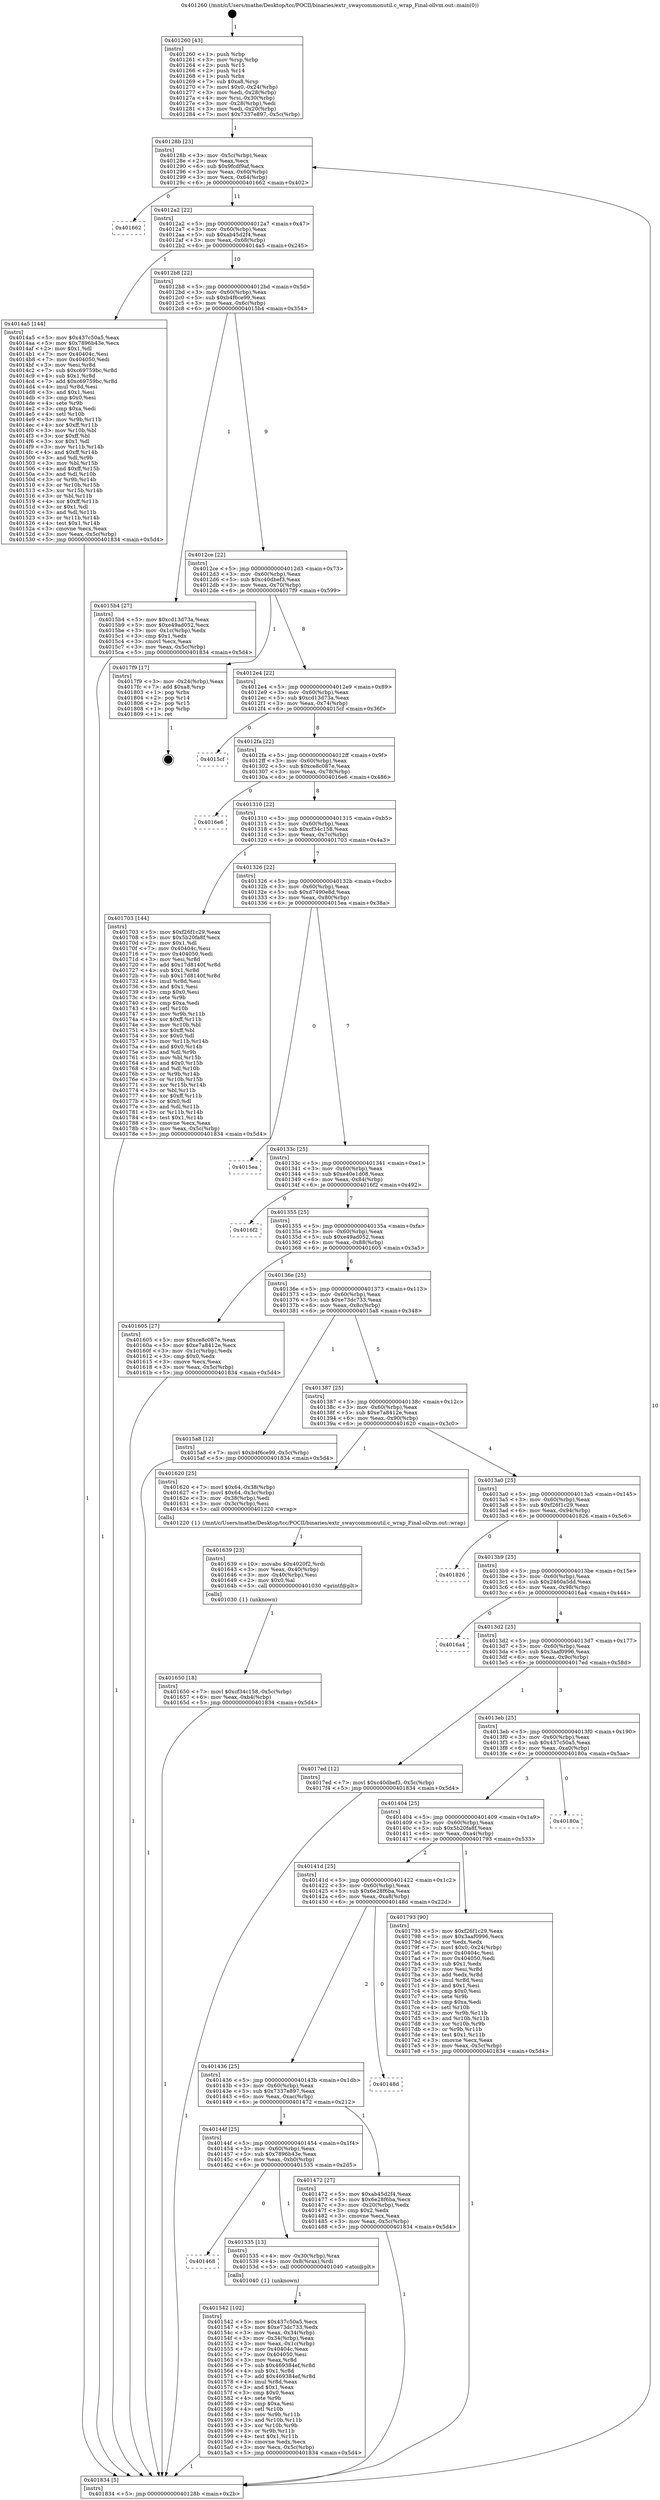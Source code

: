 digraph "0x401260" {
  label = "0x401260 (/mnt/c/Users/mathe/Desktop/tcc/POCII/binaries/extr_swaycommonutil.c_wrap_Final-ollvm.out::main(0))"
  labelloc = "t"
  node[shape=record]

  Entry [label="",width=0.3,height=0.3,shape=circle,fillcolor=black,style=filled]
  "0x40128b" [label="{
     0x40128b [23]\l
     | [instrs]\l
     &nbsp;&nbsp;0x40128b \<+3\>: mov -0x5c(%rbp),%eax\l
     &nbsp;&nbsp;0x40128e \<+2\>: mov %eax,%ecx\l
     &nbsp;&nbsp;0x401290 \<+6\>: sub $0x9fcdf9af,%ecx\l
     &nbsp;&nbsp;0x401296 \<+3\>: mov %eax,-0x60(%rbp)\l
     &nbsp;&nbsp;0x401299 \<+3\>: mov %ecx,-0x64(%rbp)\l
     &nbsp;&nbsp;0x40129c \<+6\>: je 0000000000401662 \<main+0x402\>\l
  }"]
  "0x401662" [label="{
     0x401662\l
  }", style=dashed]
  "0x4012a2" [label="{
     0x4012a2 [22]\l
     | [instrs]\l
     &nbsp;&nbsp;0x4012a2 \<+5\>: jmp 00000000004012a7 \<main+0x47\>\l
     &nbsp;&nbsp;0x4012a7 \<+3\>: mov -0x60(%rbp),%eax\l
     &nbsp;&nbsp;0x4012aa \<+5\>: sub $0xab45d2f4,%eax\l
     &nbsp;&nbsp;0x4012af \<+3\>: mov %eax,-0x68(%rbp)\l
     &nbsp;&nbsp;0x4012b2 \<+6\>: je 00000000004014a5 \<main+0x245\>\l
  }"]
  Exit [label="",width=0.3,height=0.3,shape=circle,fillcolor=black,style=filled,peripheries=2]
  "0x4014a5" [label="{
     0x4014a5 [144]\l
     | [instrs]\l
     &nbsp;&nbsp;0x4014a5 \<+5\>: mov $0x437c50a5,%eax\l
     &nbsp;&nbsp;0x4014aa \<+5\>: mov $0x7896b43e,%ecx\l
     &nbsp;&nbsp;0x4014af \<+2\>: mov $0x1,%dl\l
     &nbsp;&nbsp;0x4014b1 \<+7\>: mov 0x40404c,%esi\l
     &nbsp;&nbsp;0x4014b8 \<+7\>: mov 0x404050,%edi\l
     &nbsp;&nbsp;0x4014bf \<+3\>: mov %esi,%r8d\l
     &nbsp;&nbsp;0x4014c2 \<+7\>: sub $0xc69759bc,%r8d\l
     &nbsp;&nbsp;0x4014c9 \<+4\>: sub $0x1,%r8d\l
     &nbsp;&nbsp;0x4014cd \<+7\>: add $0xc69759bc,%r8d\l
     &nbsp;&nbsp;0x4014d4 \<+4\>: imul %r8d,%esi\l
     &nbsp;&nbsp;0x4014d8 \<+3\>: and $0x1,%esi\l
     &nbsp;&nbsp;0x4014db \<+3\>: cmp $0x0,%esi\l
     &nbsp;&nbsp;0x4014de \<+4\>: sete %r9b\l
     &nbsp;&nbsp;0x4014e2 \<+3\>: cmp $0xa,%edi\l
     &nbsp;&nbsp;0x4014e5 \<+4\>: setl %r10b\l
     &nbsp;&nbsp;0x4014e9 \<+3\>: mov %r9b,%r11b\l
     &nbsp;&nbsp;0x4014ec \<+4\>: xor $0xff,%r11b\l
     &nbsp;&nbsp;0x4014f0 \<+3\>: mov %r10b,%bl\l
     &nbsp;&nbsp;0x4014f3 \<+3\>: xor $0xff,%bl\l
     &nbsp;&nbsp;0x4014f6 \<+3\>: xor $0x1,%dl\l
     &nbsp;&nbsp;0x4014f9 \<+3\>: mov %r11b,%r14b\l
     &nbsp;&nbsp;0x4014fc \<+4\>: and $0xff,%r14b\l
     &nbsp;&nbsp;0x401500 \<+3\>: and %dl,%r9b\l
     &nbsp;&nbsp;0x401503 \<+3\>: mov %bl,%r15b\l
     &nbsp;&nbsp;0x401506 \<+4\>: and $0xff,%r15b\l
     &nbsp;&nbsp;0x40150a \<+3\>: and %dl,%r10b\l
     &nbsp;&nbsp;0x40150d \<+3\>: or %r9b,%r14b\l
     &nbsp;&nbsp;0x401510 \<+3\>: or %r10b,%r15b\l
     &nbsp;&nbsp;0x401513 \<+3\>: xor %r15b,%r14b\l
     &nbsp;&nbsp;0x401516 \<+3\>: or %bl,%r11b\l
     &nbsp;&nbsp;0x401519 \<+4\>: xor $0xff,%r11b\l
     &nbsp;&nbsp;0x40151d \<+3\>: or $0x1,%dl\l
     &nbsp;&nbsp;0x401520 \<+3\>: and %dl,%r11b\l
     &nbsp;&nbsp;0x401523 \<+3\>: or %r11b,%r14b\l
     &nbsp;&nbsp;0x401526 \<+4\>: test $0x1,%r14b\l
     &nbsp;&nbsp;0x40152a \<+3\>: cmovne %ecx,%eax\l
     &nbsp;&nbsp;0x40152d \<+3\>: mov %eax,-0x5c(%rbp)\l
     &nbsp;&nbsp;0x401530 \<+5\>: jmp 0000000000401834 \<main+0x5d4\>\l
  }"]
  "0x4012b8" [label="{
     0x4012b8 [22]\l
     | [instrs]\l
     &nbsp;&nbsp;0x4012b8 \<+5\>: jmp 00000000004012bd \<main+0x5d\>\l
     &nbsp;&nbsp;0x4012bd \<+3\>: mov -0x60(%rbp),%eax\l
     &nbsp;&nbsp;0x4012c0 \<+5\>: sub $0xb4f6ce99,%eax\l
     &nbsp;&nbsp;0x4012c5 \<+3\>: mov %eax,-0x6c(%rbp)\l
     &nbsp;&nbsp;0x4012c8 \<+6\>: je 00000000004015b4 \<main+0x354\>\l
  }"]
  "0x401650" [label="{
     0x401650 [18]\l
     | [instrs]\l
     &nbsp;&nbsp;0x401650 \<+7\>: movl $0xcf34c158,-0x5c(%rbp)\l
     &nbsp;&nbsp;0x401657 \<+6\>: mov %eax,-0xb4(%rbp)\l
     &nbsp;&nbsp;0x40165d \<+5\>: jmp 0000000000401834 \<main+0x5d4\>\l
  }"]
  "0x4015b4" [label="{
     0x4015b4 [27]\l
     | [instrs]\l
     &nbsp;&nbsp;0x4015b4 \<+5\>: mov $0xcd13d73a,%eax\l
     &nbsp;&nbsp;0x4015b9 \<+5\>: mov $0xe49ad052,%ecx\l
     &nbsp;&nbsp;0x4015be \<+3\>: mov -0x1c(%rbp),%edx\l
     &nbsp;&nbsp;0x4015c1 \<+3\>: cmp $0x1,%edx\l
     &nbsp;&nbsp;0x4015c4 \<+3\>: cmovl %ecx,%eax\l
     &nbsp;&nbsp;0x4015c7 \<+3\>: mov %eax,-0x5c(%rbp)\l
     &nbsp;&nbsp;0x4015ca \<+5\>: jmp 0000000000401834 \<main+0x5d4\>\l
  }"]
  "0x4012ce" [label="{
     0x4012ce [22]\l
     | [instrs]\l
     &nbsp;&nbsp;0x4012ce \<+5\>: jmp 00000000004012d3 \<main+0x73\>\l
     &nbsp;&nbsp;0x4012d3 \<+3\>: mov -0x60(%rbp),%eax\l
     &nbsp;&nbsp;0x4012d6 \<+5\>: sub $0xc40dbef3,%eax\l
     &nbsp;&nbsp;0x4012db \<+3\>: mov %eax,-0x70(%rbp)\l
     &nbsp;&nbsp;0x4012de \<+6\>: je 00000000004017f9 \<main+0x599\>\l
  }"]
  "0x401639" [label="{
     0x401639 [23]\l
     | [instrs]\l
     &nbsp;&nbsp;0x401639 \<+10\>: movabs $0x4020f2,%rdi\l
     &nbsp;&nbsp;0x401643 \<+3\>: mov %eax,-0x40(%rbp)\l
     &nbsp;&nbsp;0x401646 \<+3\>: mov -0x40(%rbp),%esi\l
     &nbsp;&nbsp;0x401649 \<+2\>: mov $0x0,%al\l
     &nbsp;&nbsp;0x40164b \<+5\>: call 0000000000401030 \<printf@plt\>\l
     | [calls]\l
     &nbsp;&nbsp;0x401030 \{1\} (unknown)\l
  }"]
  "0x4017f9" [label="{
     0x4017f9 [17]\l
     | [instrs]\l
     &nbsp;&nbsp;0x4017f9 \<+3\>: mov -0x24(%rbp),%eax\l
     &nbsp;&nbsp;0x4017fc \<+7\>: add $0xa8,%rsp\l
     &nbsp;&nbsp;0x401803 \<+1\>: pop %rbx\l
     &nbsp;&nbsp;0x401804 \<+2\>: pop %r14\l
     &nbsp;&nbsp;0x401806 \<+2\>: pop %r15\l
     &nbsp;&nbsp;0x401808 \<+1\>: pop %rbp\l
     &nbsp;&nbsp;0x401809 \<+1\>: ret\l
  }"]
  "0x4012e4" [label="{
     0x4012e4 [22]\l
     | [instrs]\l
     &nbsp;&nbsp;0x4012e4 \<+5\>: jmp 00000000004012e9 \<main+0x89\>\l
     &nbsp;&nbsp;0x4012e9 \<+3\>: mov -0x60(%rbp),%eax\l
     &nbsp;&nbsp;0x4012ec \<+5\>: sub $0xcd13d73a,%eax\l
     &nbsp;&nbsp;0x4012f1 \<+3\>: mov %eax,-0x74(%rbp)\l
     &nbsp;&nbsp;0x4012f4 \<+6\>: je 00000000004015cf \<main+0x36f\>\l
  }"]
  "0x401542" [label="{
     0x401542 [102]\l
     | [instrs]\l
     &nbsp;&nbsp;0x401542 \<+5\>: mov $0x437c50a5,%ecx\l
     &nbsp;&nbsp;0x401547 \<+5\>: mov $0xe73dc733,%edx\l
     &nbsp;&nbsp;0x40154c \<+3\>: mov %eax,-0x34(%rbp)\l
     &nbsp;&nbsp;0x40154f \<+3\>: mov -0x34(%rbp),%eax\l
     &nbsp;&nbsp;0x401552 \<+3\>: mov %eax,-0x1c(%rbp)\l
     &nbsp;&nbsp;0x401555 \<+7\>: mov 0x40404c,%eax\l
     &nbsp;&nbsp;0x40155c \<+7\>: mov 0x404050,%esi\l
     &nbsp;&nbsp;0x401563 \<+3\>: mov %eax,%r8d\l
     &nbsp;&nbsp;0x401566 \<+7\>: sub $0x469384ef,%r8d\l
     &nbsp;&nbsp;0x40156d \<+4\>: sub $0x1,%r8d\l
     &nbsp;&nbsp;0x401571 \<+7\>: add $0x469384ef,%r8d\l
     &nbsp;&nbsp;0x401578 \<+4\>: imul %r8d,%eax\l
     &nbsp;&nbsp;0x40157c \<+3\>: and $0x1,%eax\l
     &nbsp;&nbsp;0x40157f \<+3\>: cmp $0x0,%eax\l
     &nbsp;&nbsp;0x401582 \<+4\>: sete %r9b\l
     &nbsp;&nbsp;0x401586 \<+3\>: cmp $0xa,%esi\l
     &nbsp;&nbsp;0x401589 \<+4\>: setl %r10b\l
     &nbsp;&nbsp;0x40158d \<+3\>: mov %r9b,%r11b\l
     &nbsp;&nbsp;0x401590 \<+3\>: and %r10b,%r11b\l
     &nbsp;&nbsp;0x401593 \<+3\>: xor %r10b,%r9b\l
     &nbsp;&nbsp;0x401596 \<+3\>: or %r9b,%r11b\l
     &nbsp;&nbsp;0x401599 \<+4\>: test $0x1,%r11b\l
     &nbsp;&nbsp;0x40159d \<+3\>: cmovne %edx,%ecx\l
     &nbsp;&nbsp;0x4015a0 \<+3\>: mov %ecx,-0x5c(%rbp)\l
     &nbsp;&nbsp;0x4015a3 \<+5\>: jmp 0000000000401834 \<main+0x5d4\>\l
  }"]
  "0x4015cf" [label="{
     0x4015cf\l
  }", style=dashed]
  "0x4012fa" [label="{
     0x4012fa [22]\l
     | [instrs]\l
     &nbsp;&nbsp;0x4012fa \<+5\>: jmp 00000000004012ff \<main+0x9f\>\l
     &nbsp;&nbsp;0x4012ff \<+3\>: mov -0x60(%rbp),%eax\l
     &nbsp;&nbsp;0x401302 \<+5\>: sub $0xce8c087e,%eax\l
     &nbsp;&nbsp;0x401307 \<+3\>: mov %eax,-0x78(%rbp)\l
     &nbsp;&nbsp;0x40130a \<+6\>: je 00000000004016e6 \<main+0x486\>\l
  }"]
  "0x401468" [label="{
     0x401468\l
  }", style=dashed]
  "0x4016e6" [label="{
     0x4016e6\l
  }", style=dashed]
  "0x401310" [label="{
     0x401310 [22]\l
     | [instrs]\l
     &nbsp;&nbsp;0x401310 \<+5\>: jmp 0000000000401315 \<main+0xb5\>\l
     &nbsp;&nbsp;0x401315 \<+3\>: mov -0x60(%rbp),%eax\l
     &nbsp;&nbsp;0x401318 \<+5\>: sub $0xcf34c158,%eax\l
     &nbsp;&nbsp;0x40131d \<+3\>: mov %eax,-0x7c(%rbp)\l
     &nbsp;&nbsp;0x401320 \<+6\>: je 0000000000401703 \<main+0x4a3\>\l
  }"]
  "0x401535" [label="{
     0x401535 [13]\l
     | [instrs]\l
     &nbsp;&nbsp;0x401535 \<+4\>: mov -0x30(%rbp),%rax\l
     &nbsp;&nbsp;0x401539 \<+4\>: mov 0x8(%rax),%rdi\l
     &nbsp;&nbsp;0x40153d \<+5\>: call 0000000000401040 \<atoi@plt\>\l
     | [calls]\l
     &nbsp;&nbsp;0x401040 \{1\} (unknown)\l
  }"]
  "0x401703" [label="{
     0x401703 [144]\l
     | [instrs]\l
     &nbsp;&nbsp;0x401703 \<+5\>: mov $0xf26f1c29,%eax\l
     &nbsp;&nbsp;0x401708 \<+5\>: mov $0x5b20fa8f,%ecx\l
     &nbsp;&nbsp;0x40170d \<+2\>: mov $0x1,%dl\l
     &nbsp;&nbsp;0x40170f \<+7\>: mov 0x40404c,%esi\l
     &nbsp;&nbsp;0x401716 \<+7\>: mov 0x404050,%edi\l
     &nbsp;&nbsp;0x40171d \<+3\>: mov %esi,%r8d\l
     &nbsp;&nbsp;0x401720 \<+7\>: add $0x17d8140f,%r8d\l
     &nbsp;&nbsp;0x401727 \<+4\>: sub $0x1,%r8d\l
     &nbsp;&nbsp;0x40172b \<+7\>: sub $0x17d8140f,%r8d\l
     &nbsp;&nbsp;0x401732 \<+4\>: imul %r8d,%esi\l
     &nbsp;&nbsp;0x401736 \<+3\>: and $0x1,%esi\l
     &nbsp;&nbsp;0x401739 \<+3\>: cmp $0x0,%esi\l
     &nbsp;&nbsp;0x40173c \<+4\>: sete %r9b\l
     &nbsp;&nbsp;0x401740 \<+3\>: cmp $0xa,%edi\l
     &nbsp;&nbsp;0x401743 \<+4\>: setl %r10b\l
     &nbsp;&nbsp;0x401747 \<+3\>: mov %r9b,%r11b\l
     &nbsp;&nbsp;0x40174a \<+4\>: xor $0xff,%r11b\l
     &nbsp;&nbsp;0x40174e \<+3\>: mov %r10b,%bl\l
     &nbsp;&nbsp;0x401751 \<+3\>: xor $0xff,%bl\l
     &nbsp;&nbsp;0x401754 \<+3\>: xor $0x0,%dl\l
     &nbsp;&nbsp;0x401757 \<+3\>: mov %r11b,%r14b\l
     &nbsp;&nbsp;0x40175a \<+4\>: and $0x0,%r14b\l
     &nbsp;&nbsp;0x40175e \<+3\>: and %dl,%r9b\l
     &nbsp;&nbsp;0x401761 \<+3\>: mov %bl,%r15b\l
     &nbsp;&nbsp;0x401764 \<+4\>: and $0x0,%r15b\l
     &nbsp;&nbsp;0x401768 \<+3\>: and %dl,%r10b\l
     &nbsp;&nbsp;0x40176b \<+3\>: or %r9b,%r14b\l
     &nbsp;&nbsp;0x40176e \<+3\>: or %r10b,%r15b\l
     &nbsp;&nbsp;0x401771 \<+3\>: xor %r15b,%r14b\l
     &nbsp;&nbsp;0x401774 \<+3\>: or %bl,%r11b\l
     &nbsp;&nbsp;0x401777 \<+4\>: xor $0xff,%r11b\l
     &nbsp;&nbsp;0x40177b \<+3\>: or $0x0,%dl\l
     &nbsp;&nbsp;0x40177e \<+3\>: and %dl,%r11b\l
     &nbsp;&nbsp;0x401781 \<+3\>: or %r11b,%r14b\l
     &nbsp;&nbsp;0x401784 \<+4\>: test $0x1,%r14b\l
     &nbsp;&nbsp;0x401788 \<+3\>: cmovne %ecx,%eax\l
     &nbsp;&nbsp;0x40178b \<+3\>: mov %eax,-0x5c(%rbp)\l
     &nbsp;&nbsp;0x40178e \<+5\>: jmp 0000000000401834 \<main+0x5d4\>\l
  }"]
  "0x401326" [label="{
     0x401326 [22]\l
     | [instrs]\l
     &nbsp;&nbsp;0x401326 \<+5\>: jmp 000000000040132b \<main+0xcb\>\l
     &nbsp;&nbsp;0x40132b \<+3\>: mov -0x60(%rbp),%eax\l
     &nbsp;&nbsp;0x40132e \<+5\>: sub $0xd7490e8d,%eax\l
     &nbsp;&nbsp;0x401333 \<+3\>: mov %eax,-0x80(%rbp)\l
     &nbsp;&nbsp;0x401336 \<+6\>: je 00000000004015ea \<main+0x38a\>\l
  }"]
  "0x401260" [label="{
     0x401260 [43]\l
     | [instrs]\l
     &nbsp;&nbsp;0x401260 \<+1\>: push %rbp\l
     &nbsp;&nbsp;0x401261 \<+3\>: mov %rsp,%rbp\l
     &nbsp;&nbsp;0x401264 \<+2\>: push %r15\l
     &nbsp;&nbsp;0x401266 \<+2\>: push %r14\l
     &nbsp;&nbsp;0x401268 \<+1\>: push %rbx\l
     &nbsp;&nbsp;0x401269 \<+7\>: sub $0xa8,%rsp\l
     &nbsp;&nbsp;0x401270 \<+7\>: movl $0x0,-0x24(%rbp)\l
     &nbsp;&nbsp;0x401277 \<+3\>: mov %edi,-0x28(%rbp)\l
     &nbsp;&nbsp;0x40127a \<+4\>: mov %rsi,-0x30(%rbp)\l
     &nbsp;&nbsp;0x40127e \<+3\>: mov -0x28(%rbp),%edi\l
     &nbsp;&nbsp;0x401281 \<+3\>: mov %edi,-0x20(%rbp)\l
     &nbsp;&nbsp;0x401284 \<+7\>: movl $0x7337e897,-0x5c(%rbp)\l
  }"]
  "0x4015ea" [label="{
     0x4015ea\l
  }", style=dashed]
  "0x40133c" [label="{
     0x40133c [25]\l
     | [instrs]\l
     &nbsp;&nbsp;0x40133c \<+5\>: jmp 0000000000401341 \<main+0xe1\>\l
     &nbsp;&nbsp;0x401341 \<+3\>: mov -0x60(%rbp),%eax\l
     &nbsp;&nbsp;0x401344 \<+5\>: sub $0xe40e1d08,%eax\l
     &nbsp;&nbsp;0x401349 \<+6\>: mov %eax,-0x84(%rbp)\l
     &nbsp;&nbsp;0x40134f \<+6\>: je 00000000004016f2 \<main+0x492\>\l
  }"]
  "0x401834" [label="{
     0x401834 [5]\l
     | [instrs]\l
     &nbsp;&nbsp;0x401834 \<+5\>: jmp 000000000040128b \<main+0x2b\>\l
  }"]
  "0x4016f2" [label="{
     0x4016f2\l
  }", style=dashed]
  "0x401355" [label="{
     0x401355 [25]\l
     | [instrs]\l
     &nbsp;&nbsp;0x401355 \<+5\>: jmp 000000000040135a \<main+0xfa\>\l
     &nbsp;&nbsp;0x40135a \<+3\>: mov -0x60(%rbp),%eax\l
     &nbsp;&nbsp;0x40135d \<+5\>: sub $0xe49ad052,%eax\l
     &nbsp;&nbsp;0x401362 \<+6\>: mov %eax,-0x88(%rbp)\l
     &nbsp;&nbsp;0x401368 \<+6\>: je 0000000000401605 \<main+0x3a5\>\l
  }"]
  "0x40144f" [label="{
     0x40144f [25]\l
     | [instrs]\l
     &nbsp;&nbsp;0x40144f \<+5\>: jmp 0000000000401454 \<main+0x1f4\>\l
     &nbsp;&nbsp;0x401454 \<+3\>: mov -0x60(%rbp),%eax\l
     &nbsp;&nbsp;0x401457 \<+5\>: sub $0x7896b43e,%eax\l
     &nbsp;&nbsp;0x40145c \<+6\>: mov %eax,-0xb0(%rbp)\l
     &nbsp;&nbsp;0x401462 \<+6\>: je 0000000000401535 \<main+0x2d5\>\l
  }"]
  "0x401605" [label="{
     0x401605 [27]\l
     | [instrs]\l
     &nbsp;&nbsp;0x401605 \<+5\>: mov $0xce8c087e,%eax\l
     &nbsp;&nbsp;0x40160a \<+5\>: mov $0xe7a8412e,%ecx\l
     &nbsp;&nbsp;0x40160f \<+3\>: mov -0x1c(%rbp),%edx\l
     &nbsp;&nbsp;0x401612 \<+3\>: cmp $0x0,%edx\l
     &nbsp;&nbsp;0x401615 \<+3\>: cmove %ecx,%eax\l
     &nbsp;&nbsp;0x401618 \<+3\>: mov %eax,-0x5c(%rbp)\l
     &nbsp;&nbsp;0x40161b \<+5\>: jmp 0000000000401834 \<main+0x5d4\>\l
  }"]
  "0x40136e" [label="{
     0x40136e [25]\l
     | [instrs]\l
     &nbsp;&nbsp;0x40136e \<+5\>: jmp 0000000000401373 \<main+0x113\>\l
     &nbsp;&nbsp;0x401373 \<+3\>: mov -0x60(%rbp),%eax\l
     &nbsp;&nbsp;0x401376 \<+5\>: sub $0xe73dc733,%eax\l
     &nbsp;&nbsp;0x40137b \<+6\>: mov %eax,-0x8c(%rbp)\l
     &nbsp;&nbsp;0x401381 \<+6\>: je 00000000004015a8 \<main+0x348\>\l
  }"]
  "0x401472" [label="{
     0x401472 [27]\l
     | [instrs]\l
     &nbsp;&nbsp;0x401472 \<+5\>: mov $0xab45d2f4,%eax\l
     &nbsp;&nbsp;0x401477 \<+5\>: mov $0x6e28f6ba,%ecx\l
     &nbsp;&nbsp;0x40147c \<+3\>: mov -0x20(%rbp),%edx\l
     &nbsp;&nbsp;0x40147f \<+3\>: cmp $0x2,%edx\l
     &nbsp;&nbsp;0x401482 \<+3\>: cmovne %ecx,%eax\l
     &nbsp;&nbsp;0x401485 \<+3\>: mov %eax,-0x5c(%rbp)\l
     &nbsp;&nbsp;0x401488 \<+5\>: jmp 0000000000401834 \<main+0x5d4\>\l
  }"]
  "0x4015a8" [label="{
     0x4015a8 [12]\l
     | [instrs]\l
     &nbsp;&nbsp;0x4015a8 \<+7\>: movl $0xb4f6ce99,-0x5c(%rbp)\l
     &nbsp;&nbsp;0x4015af \<+5\>: jmp 0000000000401834 \<main+0x5d4\>\l
  }"]
  "0x401387" [label="{
     0x401387 [25]\l
     | [instrs]\l
     &nbsp;&nbsp;0x401387 \<+5\>: jmp 000000000040138c \<main+0x12c\>\l
     &nbsp;&nbsp;0x40138c \<+3\>: mov -0x60(%rbp),%eax\l
     &nbsp;&nbsp;0x40138f \<+5\>: sub $0xe7a8412e,%eax\l
     &nbsp;&nbsp;0x401394 \<+6\>: mov %eax,-0x90(%rbp)\l
     &nbsp;&nbsp;0x40139a \<+6\>: je 0000000000401620 \<main+0x3c0\>\l
  }"]
  "0x401436" [label="{
     0x401436 [25]\l
     | [instrs]\l
     &nbsp;&nbsp;0x401436 \<+5\>: jmp 000000000040143b \<main+0x1db\>\l
     &nbsp;&nbsp;0x40143b \<+3\>: mov -0x60(%rbp),%eax\l
     &nbsp;&nbsp;0x40143e \<+5\>: sub $0x7337e897,%eax\l
     &nbsp;&nbsp;0x401443 \<+6\>: mov %eax,-0xac(%rbp)\l
     &nbsp;&nbsp;0x401449 \<+6\>: je 0000000000401472 \<main+0x212\>\l
  }"]
  "0x401620" [label="{
     0x401620 [25]\l
     | [instrs]\l
     &nbsp;&nbsp;0x401620 \<+7\>: movl $0x64,-0x38(%rbp)\l
     &nbsp;&nbsp;0x401627 \<+7\>: movl $0x64,-0x3c(%rbp)\l
     &nbsp;&nbsp;0x40162e \<+3\>: mov -0x38(%rbp),%edi\l
     &nbsp;&nbsp;0x401631 \<+3\>: mov -0x3c(%rbp),%esi\l
     &nbsp;&nbsp;0x401634 \<+5\>: call 0000000000401220 \<wrap\>\l
     | [calls]\l
     &nbsp;&nbsp;0x401220 \{1\} (/mnt/c/Users/mathe/Desktop/tcc/POCII/binaries/extr_swaycommonutil.c_wrap_Final-ollvm.out::wrap)\l
  }"]
  "0x4013a0" [label="{
     0x4013a0 [25]\l
     | [instrs]\l
     &nbsp;&nbsp;0x4013a0 \<+5\>: jmp 00000000004013a5 \<main+0x145\>\l
     &nbsp;&nbsp;0x4013a5 \<+3\>: mov -0x60(%rbp),%eax\l
     &nbsp;&nbsp;0x4013a8 \<+5\>: sub $0xf26f1c29,%eax\l
     &nbsp;&nbsp;0x4013ad \<+6\>: mov %eax,-0x94(%rbp)\l
     &nbsp;&nbsp;0x4013b3 \<+6\>: je 0000000000401826 \<main+0x5c6\>\l
  }"]
  "0x40148d" [label="{
     0x40148d\l
  }", style=dashed]
  "0x401826" [label="{
     0x401826\l
  }", style=dashed]
  "0x4013b9" [label="{
     0x4013b9 [25]\l
     | [instrs]\l
     &nbsp;&nbsp;0x4013b9 \<+5\>: jmp 00000000004013be \<main+0x15e\>\l
     &nbsp;&nbsp;0x4013be \<+3\>: mov -0x60(%rbp),%eax\l
     &nbsp;&nbsp;0x4013c1 \<+5\>: sub $0x2460a5dd,%eax\l
     &nbsp;&nbsp;0x4013c6 \<+6\>: mov %eax,-0x98(%rbp)\l
     &nbsp;&nbsp;0x4013cc \<+6\>: je 00000000004016a4 \<main+0x444\>\l
  }"]
  "0x40141d" [label="{
     0x40141d [25]\l
     | [instrs]\l
     &nbsp;&nbsp;0x40141d \<+5\>: jmp 0000000000401422 \<main+0x1c2\>\l
     &nbsp;&nbsp;0x401422 \<+3\>: mov -0x60(%rbp),%eax\l
     &nbsp;&nbsp;0x401425 \<+5\>: sub $0x6e28f6ba,%eax\l
     &nbsp;&nbsp;0x40142a \<+6\>: mov %eax,-0xa8(%rbp)\l
     &nbsp;&nbsp;0x401430 \<+6\>: je 000000000040148d \<main+0x22d\>\l
  }"]
  "0x4016a4" [label="{
     0x4016a4\l
  }", style=dashed]
  "0x4013d2" [label="{
     0x4013d2 [25]\l
     | [instrs]\l
     &nbsp;&nbsp;0x4013d2 \<+5\>: jmp 00000000004013d7 \<main+0x177\>\l
     &nbsp;&nbsp;0x4013d7 \<+3\>: mov -0x60(%rbp),%eax\l
     &nbsp;&nbsp;0x4013da \<+5\>: sub $0x3aaf0996,%eax\l
     &nbsp;&nbsp;0x4013df \<+6\>: mov %eax,-0x9c(%rbp)\l
     &nbsp;&nbsp;0x4013e5 \<+6\>: je 00000000004017ed \<main+0x58d\>\l
  }"]
  "0x401793" [label="{
     0x401793 [90]\l
     | [instrs]\l
     &nbsp;&nbsp;0x401793 \<+5\>: mov $0xf26f1c29,%eax\l
     &nbsp;&nbsp;0x401798 \<+5\>: mov $0x3aaf0996,%ecx\l
     &nbsp;&nbsp;0x40179d \<+2\>: xor %edx,%edx\l
     &nbsp;&nbsp;0x40179f \<+7\>: movl $0x0,-0x24(%rbp)\l
     &nbsp;&nbsp;0x4017a6 \<+7\>: mov 0x40404c,%esi\l
     &nbsp;&nbsp;0x4017ad \<+7\>: mov 0x404050,%edi\l
     &nbsp;&nbsp;0x4017b4 \<+3\>: sub $0x1,%edx\l
     &nbsp;&nbsp;0x4017b7 \<+3\>: mov %esi,%r8d\l
     &nbsp;&nbsp;0x4017ba \<+3\>: add %edx,%r8d\l
     &nbsp;&nbsp;0x4017bd \<+4\>: imul %r8d,%esi\l
     &nbsp;&nbsp;0x4017c1 \<+3\>: and $0x1,%esi\l
     &nbsp;&nbsp;0x4017c4 \<+3\>: cmp $0x0,%esi\l
     &nbsp;&nbsp;0x4017c7 \<+4\>: sete %r9b\l
     &nbsp;&nbsp;0x4017cb \<+3\>: cmp $0xa,%edi\l
     &nbsp;&nbsp;0x4017ce \<+4\>: setl %r10b\l
     &nbsp;&nbsp;0x4017d2 \<+3\>: mov %r9b,%r11b\l
     &nbsp;&nbsp;0x4017d5 \<+3\>: and %r10b,%r11b\l
     &nbsp;&nbsp;0x4017d8 \<+3\>: xor %r10b,%r9b\l
     &nbsp;&nbsp;0x4017db \<+3\>: or %r9b,%r11b\l
     &nbsp;&nbsp;0x4017de \<+4\>: test $0x1,%r11b\l
     &nbsp;&nbsp;0x4017e2 \<+3\>: cmovne %ecx,%eax\l
     &nbsp;&nbsp;0x4017e5 \<+3\>: mov %eax,-0x5c(%rbp)\l
     &nbsp;&nbsp;0x4017e8 \<+5\>: jmp 0000000000401834 \<main+0x5d4\>\l
  }"]
  "0x4017ed" [label="{
     0x4017ed [12]\l
     | [instrs]\l
     &nbsp;&nbsp;0x4017ed \<+7\>: movl $0xc40dbef3,-0x5c(%rbp)\l
     &nbsp;&nbsp;0x4017f4 \<+5\>: jmp 0000000000401834 \<main+0x5d4\>\l
  }"]
  "0x4013eb" [label="{
     0x4013eb [25]\l
     | [instrs]\l
     &nbsp;&nbsp;0x4013eb \<+5\>: jmp 00000000004013f0 \<main+0x190\>\l
     &nbsp;&nbsp;0x4013f0 \<+3\>: mov -0x60(%rbp),%eax\l
     &nbsp;&nbsp;0x4013f3 \<+5\>: sub $0x437c50a5,%eax\l
     &nbsp;&nbsp;0x4013f8 \<+6\>: mov %eax,-0xa0(%rbp)\l
     &nbsp;&nbsp;0x4013fe \<+6\>: je 000000000040180a \<main+0x5aa\>\l
  }"]
  "0x401404" [label="{
     0x401404 [25]\l
     | [instrs]\l
     &nbsp;&nbsp;0x401404 \<+5\>: jmp 0000000000401409 \<main+0x1a9\>\l
     &nbsp;&nbsp;0x401409 \<+3\>: mov -0x60(%rbp),%eax\l
     &nbsp;&nbsp;0x40140c \<+5\>: sub $0x5b20fa8f,%eax\l
     &nbsp;&nbsp;0x401411 \<+6\>: mov %eax,-0xa4(%rbp)\l
     &nbsp;&nbsp;0x401417 \<+6\>: je 0000000000401793 \<main+0x533\>\l
  }"]
  "0x40180a" [label="{
     0x40180a\l
  }", style=dashed]
  Entry -> "0x401260" [label=" 1"]
  "0x40128b" -> "0x401662" [label=" 0"]
  "0x40128b" -> "0x4012a2" [label=" 11"]
  "0x4017f9" -> Exit [label=" 1"]
  "0x4012a2" -> "0x4014a5" [label=" 1"]
  "0x4012a2" -> "0x4012b8" [label=" 10"]
  "0x4017ed" -> "0x401834" [label=" 1"]
  "0x4012b8" -> "0x4015b4" [label=" 1"]
  "0x4012b8" -> "0x4012ce" [label=" 9"]
  "0x401793" -> "0x401834" [label=" 1"]
  "0x4012ce" -> "0x4017f9" [label=" 1"]
  "0x4012ce" -> "0x4012e4" [label=" 8"]
  "0x401703" -> "0x401834" [label=" 1"]
  "0x4012e4" -> "0x4015cf" [label=" 0"]
  "0x4012e4" -> "0x4012fa" [label=" 8"]
  "0x401650" -> "0x401834" [label=" 1"]
  "0x4012fa" -> "0x4016e6" [label=" 0"]
  "0x4012fa" -> "0x401310" [label=" 8"]
  "0x401639" -> "0x401650" [label=" 1"]
  "0x401310" -> "0x401703" [label=" 1"]
  "0x401310" -> "0x401326" [label=" 7"]
  "0x401620" -> "0x401639" [label=" 1"]
  "0x401326" -> "0x4015ea" [label=" 0"]
  "0x401326" -> "0x40133c" [label=" 7"]
  "0x4015b4" -> "0x401834" [label=" 1"]
  "0x40133c" -> "0x4016f2" [label=" 0"]
  "0x40133c" -> "0x401355" [label=" 7"]
  "0x4015a8" -> "0x401834" [label=" 1"]
  "0x401355" -> "0x401605" [label=" 1"]
  "0x401355" -> "0x40136e" [label=" 6"]
  "0x401542" -> "0x401834" [label=" 1"]
  "0x40136e" -> "0x4015a8" [label=" 1"]
  "0x40136e" -> "0x401387" [label=" 5"]
  "0x401535" -> "0x401542" [label=" 1"]
  "0x401387" -> "0x401620" [label=" 1"]
  "0x401387" -> "0x4013a0" [label=" 4"]
  "0x40144f" -> "0x401535" [label=" 1"]
  "0x4013a0" -> "0x401826" [label=" 0"]
  "0x4013a0" -> "0x4013b9" [label=" 4"]
  "0x401605" -> "0x401834" [label=" 1"]
  "0x4013b9" -> "0x4016a4" [label=" 0"]
  "0x4013b9" -> "0x4013d2" [label=" 4"]
  "0x401834" -> "0x40128b" [label=" 10"]
  "0x4013d2" -> "0x4017ed" [label=" 1"]
  "0x4013d2" -> "0x4013eb" [label=" 3"]
  "0x401260" -> "0x40128b" [label=" 1"]
  "0x4013eb" -> "0x40180a" [label=" 0"]
  "0x4013eb" -> "0x401404" [label=" 3"]
  "0x401472" -> "0x401834" [label=" 1"]
  "0x401404" -> "0x401793" [label=" 1"]
  "0x401404" -> "0x40141d" [label=" 2"]
  "0x4014a5" -> "0x401834" [label=" 1"]
  "0x40141d" -> "0x40148d" [label=" 0"]
  "0x40141d" -> "0x401436" [label=" 2"]
  "0x40144f" -> "0x401468" [label=" 0"]
  "0x401436" -> "0x401472" [label=" 1"]
  "0x401436" -> "0x40144f" [label=" 1"]
}
